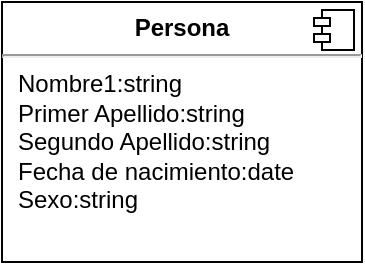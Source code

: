 <mxfile version="12.2.4" pages="1"><diagram id="8es8mD0S6nKXOPfxBDTd" name="Page-1"><mxGraphModel dx="225" dy="227" grid="1" gridSize="10" guides="1" tooltips="1" connect="1" arrows="1" fold="1" page="1" pageScale="1" pageWidth="827" pageHeight="1169" math="0" shadow="0"><root><mxCell id="0"/><mxCell id="1" parent="0"/><mxCell id="2" value="&lt;p style=&quot;margin: 0px ; margin-top: 6px ; text-align: center&quot;&gt;&lt;b&gt;Persona&lt;/b&gt;&lt;/p&gt;&lt;hr&gt;&lt;p style=&quot;margin: 0px ; margin-left: 8px&quot;&gt;Nombre1:string&lt;/p&gt;&lt;p style=&quot;margin: 0px ; margin-left: 8px&quot;&gt;Primer Apellido:string&lt;/p&gt;&lt;p style=&quot;margin: 0px ; margin-left: 8px&quot;&gt;Segundo Apellido:string&lt;/p&gt;&lt;p style=&quot;margin: 0px ; margin-left: 8px&quot;&gt;Fecha de nacimiento:date&lt;/p&gt;&lt;p style=&quot;margin: 0px ; margin-left: 8px&quot;&gt;Sexo:string&lt;/p&gt;&lt;p style=&quot;margin: 0px ; margin-left: 8px&quot;&gt;&lt;br&gt;&lt;/p&gt;" style="align=left;overflow=fill;html=1;" parent="1" vertex="1"><mxGeometry x="70" y="20" width="180" height="130" as="geometry"/></mxCell><mxCell id="3" value="" style="shape=component;jettyWidth=8;jettyHeight=4;" parent="2" vertex="1"><mxGeometry x="1" width="20" height="20" relative="1" as="geometry"><mxPoint x="-24" y="4" as="offset"/></mxGeometry></mxCell></root></mxGraphModel></diagram></mxfile>